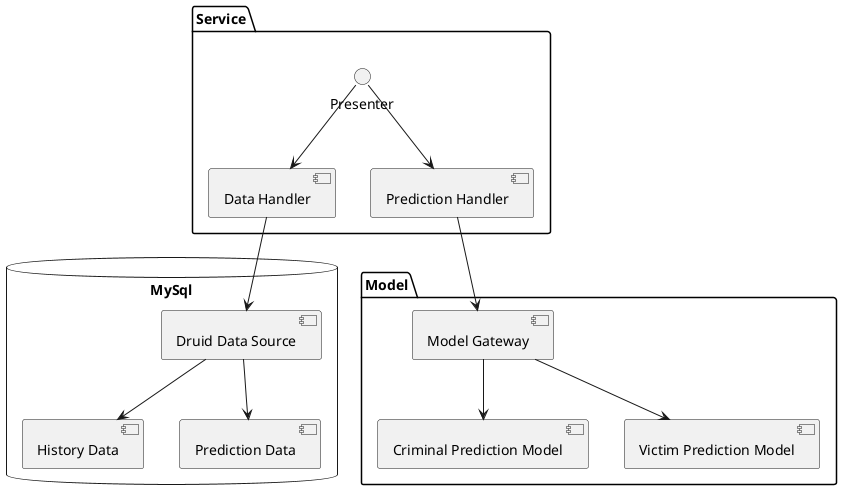 @startuml

package "Service" {

Presenter -down-> [Data Handler]
Presenter -down-> [Prediction Handler]

}

package "Model" {

[Prediction Handler] -down-> [Model Gateway]
[Model Gateway] -down-> [Criminal Prediction Model]
[Model Gateway] -down-> [Victim Prediction Model]
}

database "MySql" {
[Data Handler] -down-> [Druid Data Source]
[Druid Data Source] -down-> [History Data]
[Druid Data Source] -down-> [Prediction Data]
}

@enduml